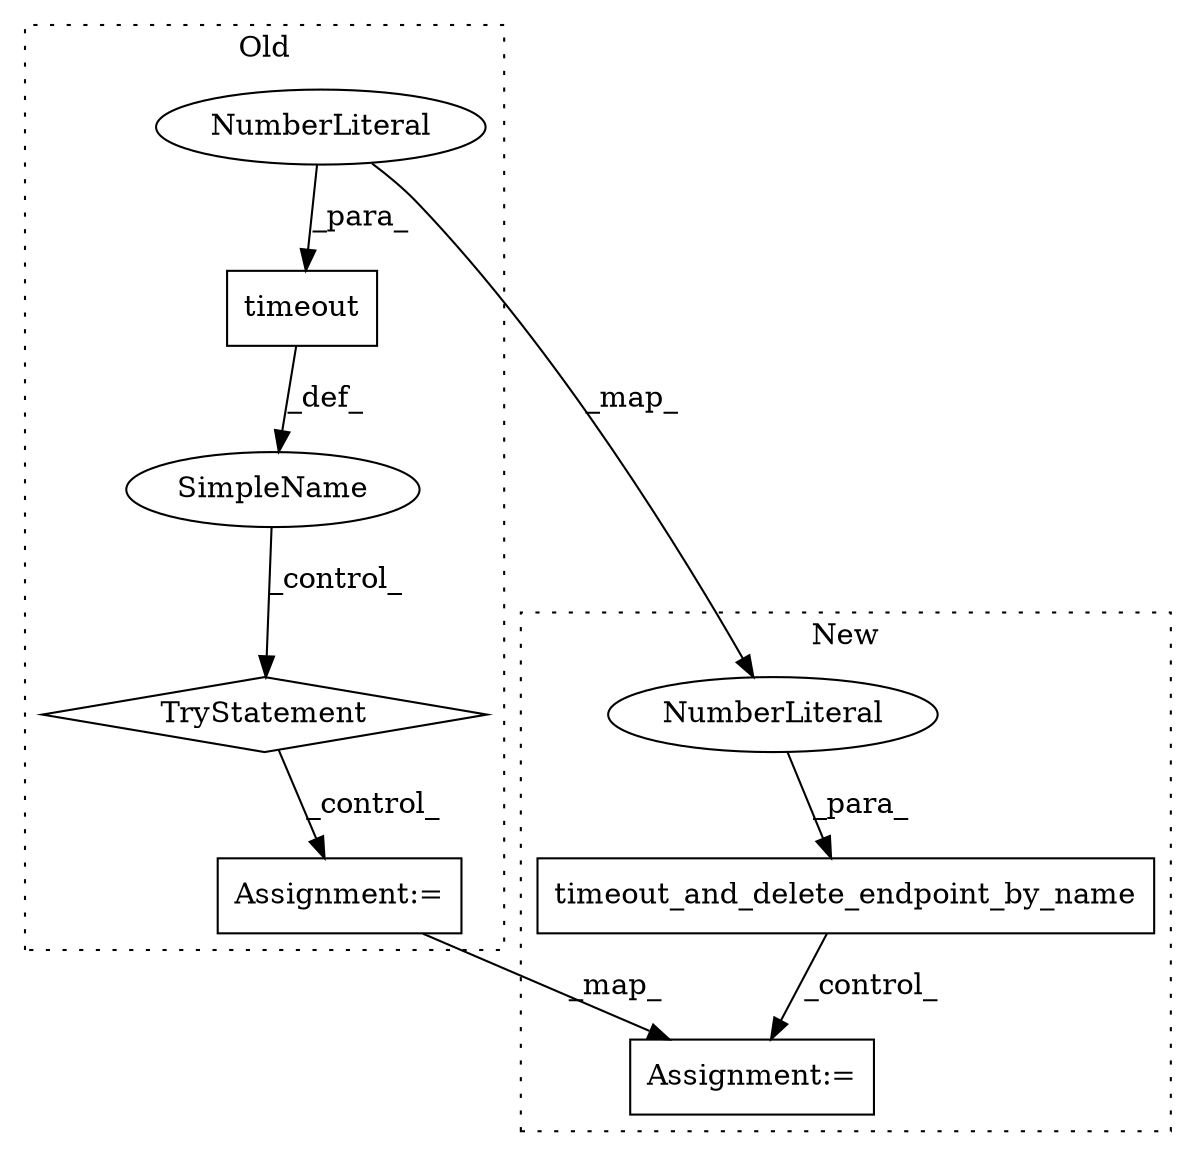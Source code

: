 digraph G {
subgraph cluster0 {
1 [label="TryStatement" a="54" s="2531" l="4" shape="diamond"];
3 [label="timeout" a="32" s="2109,2119" l="8,1" shape="box"];
4 [label="SimpleName" a="42" s="" l="" shape="ellipse"];
5 [label="Assignment:=" a="7" s="2549" l="1" shape="box"];
7 [label="NumberLiteral" a="34" s="2117" l="2" shape="ellipse"];
label = "Old";
style="dotted";
}
subgraph cluster1 {
2 [label="timeout_and_delete_endpoint_by_name" a="32" s="2255,2325" l="36,1" shape="box"];
6 [label="Assignment:=" a="7" s="2701" l="1" shape="box"];
8 [label="NumberLiteral" a="34" s="2323" l="2" shape="ellipse"];
label = "New";
style="dotted";
}
1 -> 5 [label="_control_"];
2 -> 6 [label="_control_"];
3 -> 4 [label="_def_"];
4 -> 1 [label="_control_"];
5 -> 6 [label="_map_"];
7 -> 8 [label="_map_"];
7 -> 3 [label="_para_"];
8 -> 2 [label="_para_"];
}